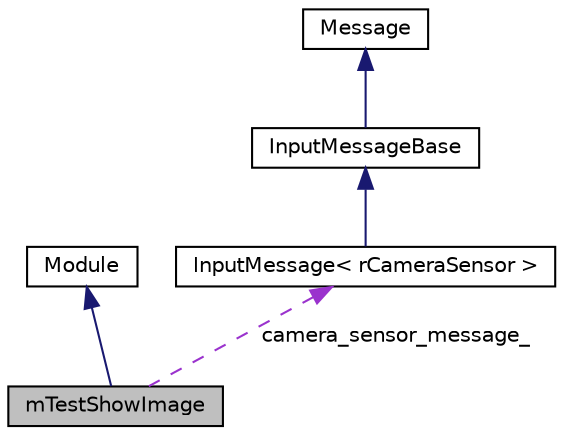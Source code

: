 digraph "mTestShowImage"
{
  edge [fontname="Helvetica",fontsize="10",labelfontname="Helvetica",labelfontsize="10"];
  node [fontname="Helvetica",fontsize="10",shape=record];
  Node2 [label="mTestShowImage",height=0.2,width=0.4,color="black", fillcolor="grey75", style="filled", fontcolor="black"];
  Node3 -> Node2 [dir="back",color="midnightblue",fontsize="10",style="solid",fontname="Helvetica"];
  Node3 [label="Module",height=0.2,width=0.4,color="black", fillcolor="white", style="filled",URL="$classModule.html",tooltip="Module abstract class. "];
  Node4 -> Node2 [dir="back",color="darkorchid3",fontsize="10",style="dashed",label=" camera_sensor_message_" ,fontname="Helvetica"];
  Node4 [label="InputMessage\< rCameraSensor \>",height=0.2,width=0.4,color="black", fillcolor="white", style="filled",URL="$classInputMessage.html"];
  Node5 -> Node4 [dir="back",color="midnightblue",fontsize="10",style="solid",fontname="Helvetica"];
  Node5 [label="InputMessageBase",height=0.2,width=0.4,color="black", fillcolor="white", style="filled",URL="$classInputMessageBase.html",tooltip="InputMessage of a module. "];
  Node6 -> Node5 [dir="back",color="midnightblue",fontsize="10",style="solid",fontname="Helvetica"];
  Node6 [label="Message",height=0.2,width=0.4,color="black", fillcolor="white", style="filled",URL="$classMessage.html",tooltip="Message abstract class. "];
}
